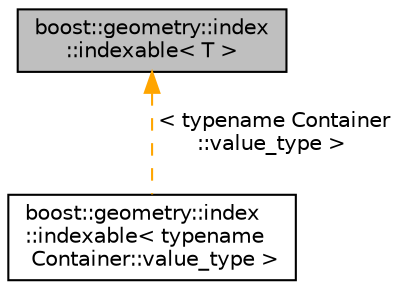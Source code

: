 digraph "boost::geometry::index::indexable&lt; T &gt;"
{
 // LATEX_PDF_SIZE
  edge [fontname="Helvetica",fontsize="10",labelfontname="Helvetica",labelfontsize="10"];
  node [fontname="Helvetica",fontsize="10",shape=record];
  Node1 [label="boost::geometry::index\l::indexable\< T \>",height=0.2,width=0.4,color="black", fillcolor="grey75", style="filled", fontcolor="black",tooltip=" "];
  Node1 -> Node2 [dir="back",color="orange",fontsize="10",style="dashed",label=" \< typename Container\l::value_type \>" ,fontname="Helvetica"];
  Node2 [label="boost::geometry::index\l::indexable\< typename\l Container::value_type \>",height=0.2,width=0.4,color="black", fillcolor="white", style="filled",URL="$structboost_1_1geometry_1_1index_1_1indexable.html",tooltip=" "];
}

